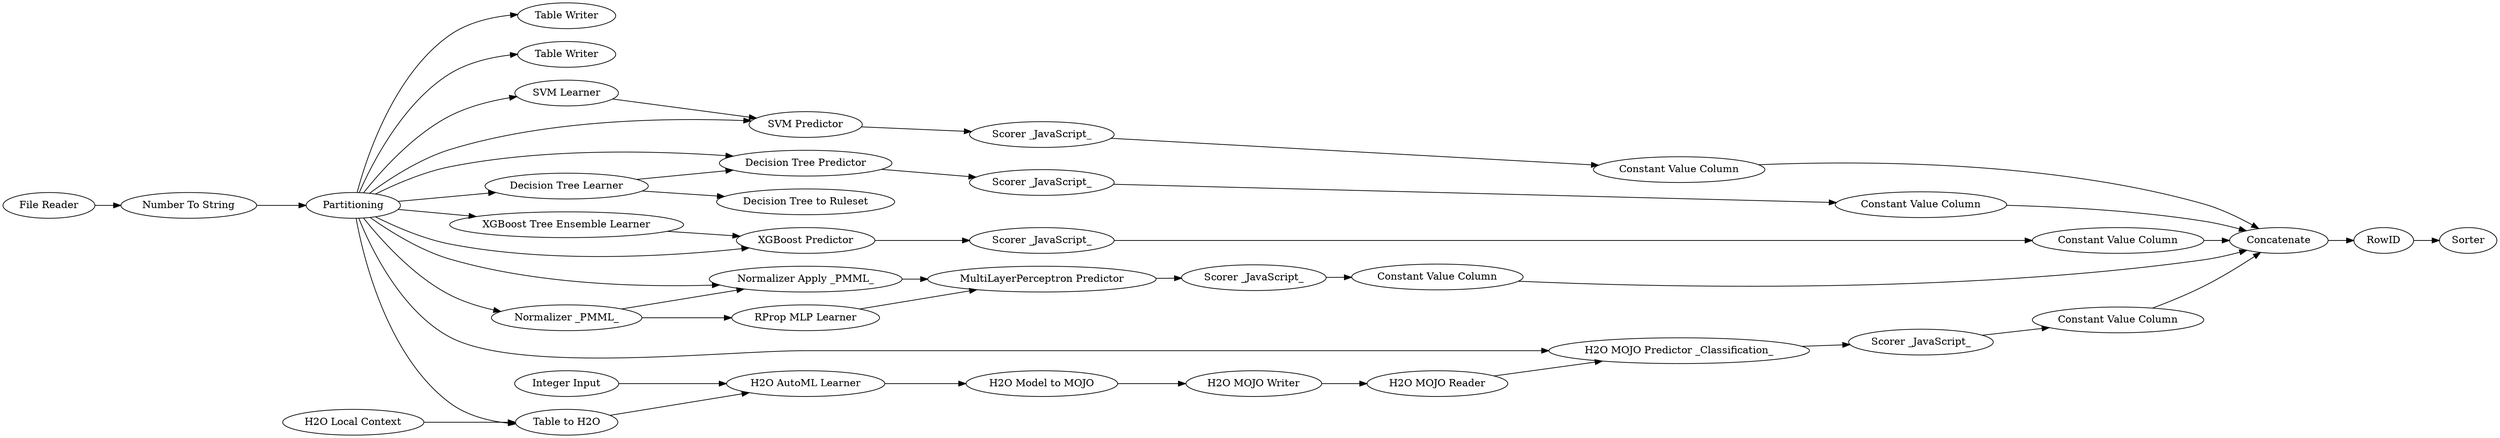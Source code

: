 digraph {
	"-4207927629149609917_54" [label="SVM Predictor"]
	"-4207927629149609917_519" [label="XGBoost Predictor"]
	"-4207927629149609917_489" [label="H2O MOJO Reader"]
	"-4207927629149609917_510" [label="H2O Model to MOJO"]
	"-4207927629149609917_28" [label="File Reader"]
	"-4207927629149609917_525" [label="Normalizer Apply _PMML_"]
	"-4207927629149609917_516" [label=Concatenate]
	"-4207927629149609917_52" [label="Number To String"]
	"-4207927629149609917_514" [label="Constant Value Column"]
	"-4207927629149609917_47" [label="Scorer _JavaScript_"]
	"-4207927629149609917_42" [label=Partitioning]
	"-4207927629149609917_524" [label="Normalizer _PMML_"]
	"-4207927629149609917_507" [label="H2O AutoML Learner"]
	"-4207927629149609917_515" [label="Constant Value Column"]
	"-4207927629149609917_526" [label="Scorer _JavaScript_"]
	"-4207927629149609917_508" [label="H2O Local Context"]
	"-4207927629149609917_521" [label="Constant Value Column"]
	"-4207927629149609917_520" [label="Scorer _JavaScript_"]
	"-4207927629149609917_83" [label="Table Writer"]
	"-4207927629149609917_36" [label="Decision Tree Learner"]
	"-4207927629149609917_53" [label="SVM Learner"]
	"-4207927629149609917_67" [label="Integer Input"]
	"-4207927629149609917_509" [label="Table to H2O"]
	"-4207927629149609917_55" [label="Scorer _JavaScript_"]
	"-4207927629149609917_523" [label="MultiLayerPerceptron Predictor"]
	"-4207927629149609917_491" [label="H2O MOJO Predictor _Classification_"]
	"-4207927629149609917_529" [label=RowID]
	"-4207927629149609917_522" [label="RProp MLP Learner"]
	"-4207927629149609917_37" [label="Decision Tree Predictor"]
	"-4207927629149609917_51" [label="Decision Tree to Ruleset"]
	"-4207927629149609917_512" [label="Scorer _JavaScript_"]
	"-4207927629149609917_517" [label=Sorter]
	"-4207927629149609917_528" [label="Table Writer"]
	"-4207927629149609917_511" [label="H2O MOJO Writer"]
	"-4207927629149609917_527" [label="Constant Value Column"]
	"-4207927629149609917_513" [label="Constant Value Column"]
	"-4207927629149609917_518" [label="XGBoost Tree Ensemble Learner"]
	"-4207927629149609917_52" -> "-4207927629149609917_42"
	"-4207927629149609917_518" -> "-4207927629149609917_519"
	"-4207927629149609917_54" -> "-4207927629149609917_55"
	"-4207927629149609917_519" -> "-4207927629149609917_520"
	"-4207927629149609917_42" -> "-4207927629149609917_528"
	"-4207927629149609917_36" -> "-4207927629149609917_37"
	"-4207927629149609917_42" -> "-4207927629149609917_37"
	"-4207927629149609917_42" -> "-4207927629149609917_518"
	"-4207927629149609917_42" -> "-4207927629149609917_524"
	"-4207927629149609917_512" -> "-4207927629149609917_513"
	"-4207927629149609917_37" -> "-4207927629149609917_47"
	"-4207927629149609917_523" -> "-4207927629149609917_526"
	"-4207927629149609917_524" -> "-4207927629149609917_525"
	"-4207927629149609917_42" -> "-4207927629149609917_491"
	"-4207927629149609917_511" -> "-4207927629149609917_489"
	"-4207927629149609917_491" -> "-4207927629149609917_512"
	"-4207927629149609917_53" -> "-4207927629149609917_54"
	"-4207927629149609917_525" -> "-4207927629149609917_523"
	"-4207927629149609917_67" -> "-4207927629149609917_507"
	"-4207927629149609917_527" -> "-4207927629149609917_516"
	"-4207927629149609917_508" -> "-4207927629149609917_509"
	"-4207927629149609917_520" -> "-4207927629149609917_521"
	"-4207927629149609917_28" -> "-4207927629149609917_52"
	"-4207927629149609917_42" -> "-4207927629149609917_509"
	"-4207927629149609917_509" -> "-4207927629149609917_507"
	"-4207927629149609917_521" -> "-4207927629149609917_516"
	"-4207927629149609917_55" -> "-4207927629149609917_514"
	"-4207927629149609917_514" -> "-4207927629149609917_516"
	"-4207927629149609917_489" -> "-4207927629149609917_491"
	"-4207927629149609917_36" -> "-4207927629149609917_51"
	"-4207927629149609917_510" -> "-4207927629149609917_511"
	"-4207927629149609917_42" -> "-4207927629149609917_53"
	"-4207927629149609917_42" -> "-4207927629149609917_519"
	"-4207927629149609917_47" -> "-4207927629149609917_515"
	"-4207927629149609917_507" -> "-4207927629149609917_510"
	"-4207927629149609917_526" -> "-4207927629149609917_527"
	"-4207927629149609917_515" -> "-4207927629149609917_516"
	"-4207927629149609917_513" -> "-4207927629149609917_516"
	"-4207927629149609917_516" -> "-4207927629149609917_529"
	"-4207927629149609917_524" -> "-4207927629149609917_522"
	"-4207927629149609917_42" -> "-4207927629149609917_54"
	"-4207927629149609917_42" -> "-4207927629149609917_36"
	"-4207927629149609917_529" -> "-4207927629149609917_517"
	"-4207927629149609917_42" -> "-4207927629149609917_525"
	"-4207927629149609917_522" -> "-4207927629149609917_523"
	"-4207927629149609917_42" -> "-4207927629149609917_83"
	rankdir=LR
}
